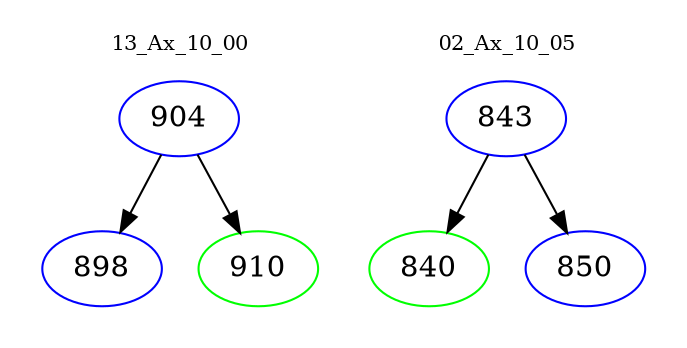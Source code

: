 digraph{
subgraph cluster_0 {
color = white
label = "13_Ax_10_00";
fontsize=10;
T0_904 [label="904", color="blue"]
T0_904 -> T0_898 [color="black"]
T0_898 [label="898", color="blue"]
T0_904 -> T0_910 [color="black"]
T0_910 [label="910", color="green"]
}
subgraph cluster_1 {
color = white
label = "02_Ax_10_05";
fontsize=10;
T1_843 [label="843", color="blue"]
T1_843 -> T1_840 [color="black"]
T1_840 [label="840", color="green"]
T1_843 -> T1_850 [color="black"]
T1_850 [label="850", color="blue"]
}
}
